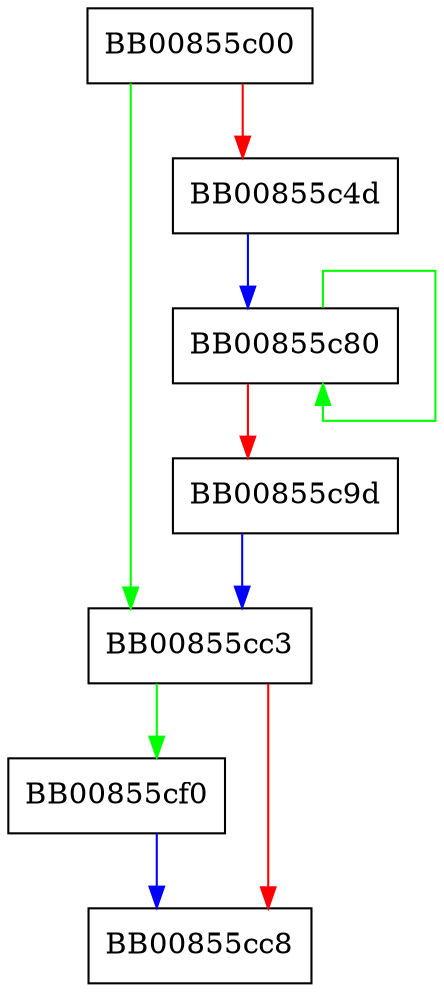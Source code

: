 digraph WHIRLPOOL {
  node [shape="box"];
  graph [splines=ortho];
  BB00855c00 -> BB00855cc3 [color="green"];
  BB00855c00 -> BB00855c4d [color="red"];
  BB00855c4d -> BB00855c80 [color="blue"];
  BB00855c80 -> BB00855c80 [color="green"];
  BB00855c80 -> BB00855c9d [color="red"];
  BB00855c9d -> BB00855cc3 [color="blue"];
  BB00855cc3 -> BB00855cf0 [color="green"];
  BB00855cc3 -> BB00855cc8 [color="red"];
  BB00855cf0 -> BB00855cc8 [color="blue"];
}